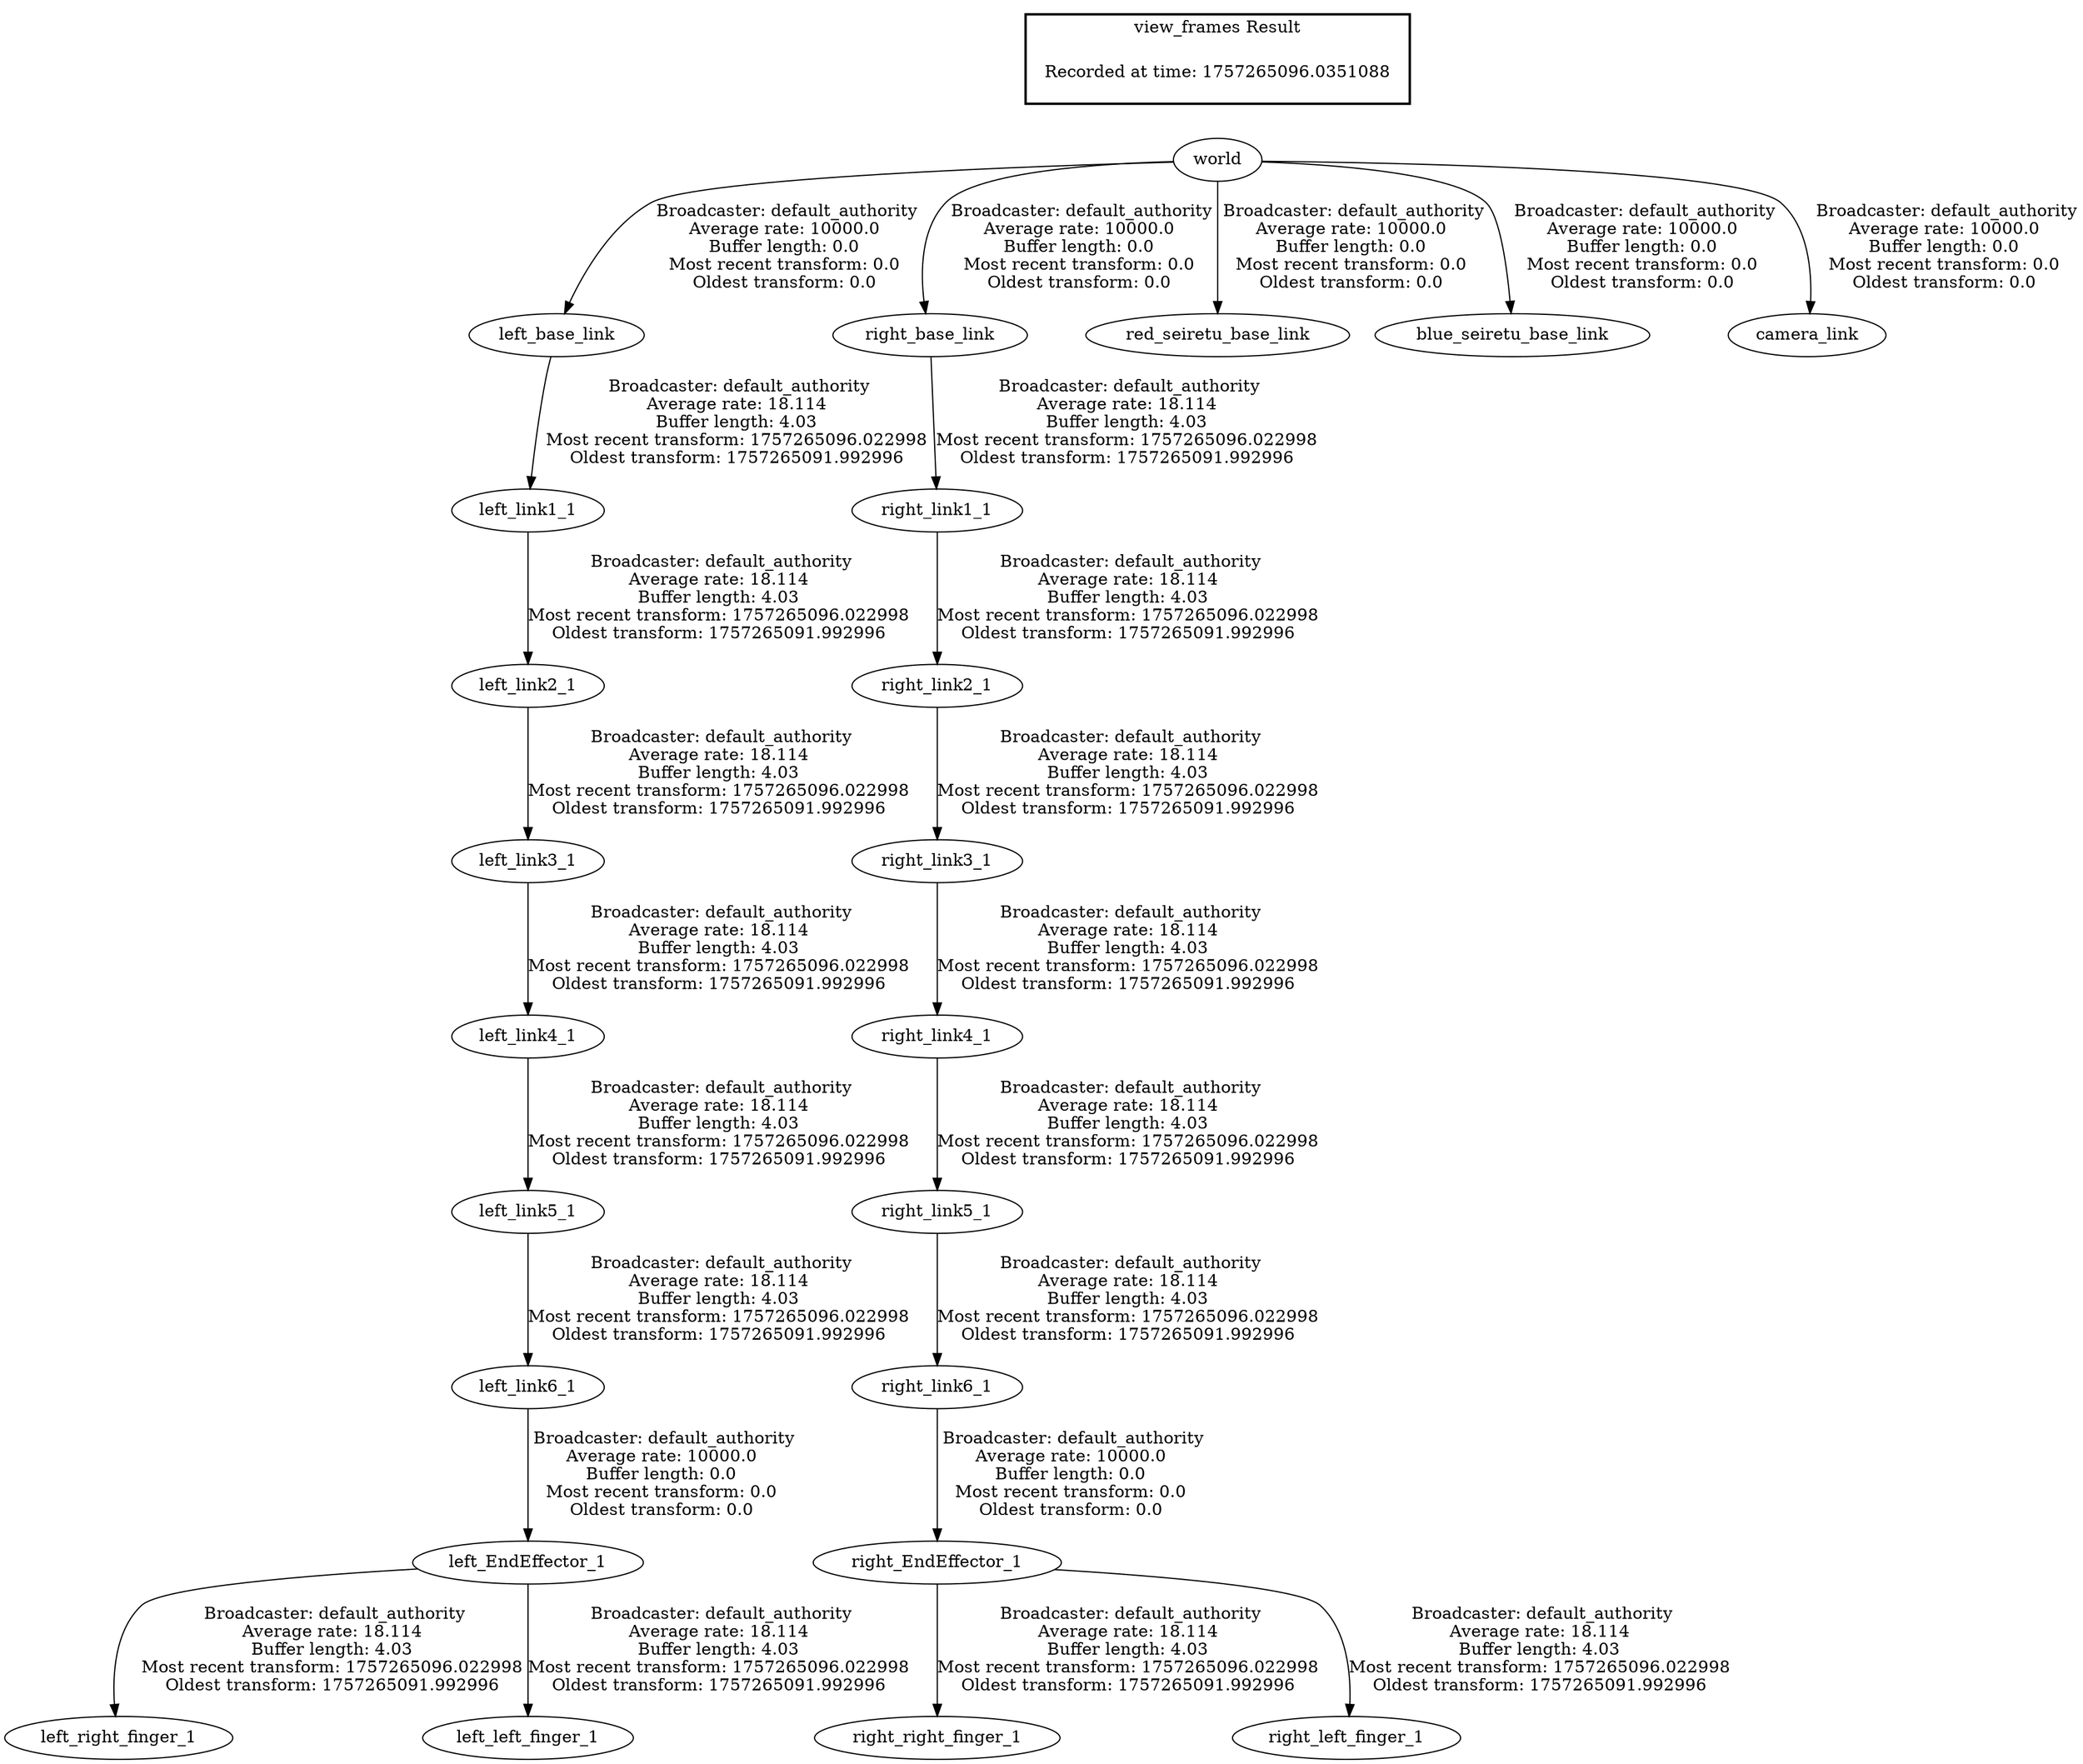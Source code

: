 digraph G {
"left_link6_1" -> "left_EndEffector_1"[label=" Broadcaster: default_authority\nAverage rate: 10000.0\nBuffer length: 0.0\nMost recent transform: 0.0\nOldest transform: 0.0\n"];
"left_link5_1" -> "left_link6_1"[label=" Broadcaster: default_authority\nAverage rate: 18.114\nBuffer length: 4.03\nMost recent transform: 1757265096.022998\nOldest transform: 1757265091.992996\n"];
"world" -> "left_base_link"[label=" Broadcaster: default_authority\nAverage rate: 10000.0\nBuffer length: 0.0\nMost recent transform: 0.0\nOldest transform: 0.0\n"];
"right_link6_1" -> "right_EndEffector_1"[label=" Broadcaster: default_authority\nAverage rate: 10000.0\nBuffer length: 0.0\nMost recent transform: 0.0\nOldest transform: 0.0\n"];
"right_link5_1" -> "right_link6_1"[label=" Broadcaster: default_authority\nAverage rate: 18.114\nBuffer length: 4.03\nMost recent transform: 1757265096.022998\nOldest transform: 1757265091.992996\n"];
"world" -> "right_base_link"[label=" Broadcaster: default_authority\nAverage rate: 10000.0\nBuffer length: 0.0\nMost recent transform: 0.0\nOldest transform: 0.0\n"];
"world" -> "red_seiretu_base_link"[label=" Broadcaster: default_authority\nAverage rate: 10000.0\nBuffer length: 0.0\nMost recent transform: 0.0\nOldest transform: 0.0\n"];
"world" -> "blue_seiretu_base_link"[label=" Broadcaster: default_authority\nAverage rate: 10000.0\nBuffer length: 0.0\nMost recent transform: 0.0\nOldest transform: 0.0\n"];
"left_base_link" -> "left_link1_1"[label=" Broadcaster: default_authority\nAverage rate: 18.114\nBuffer length: 4.03\nMost recent transform: 1757265096.022998\nOldest transform: 1757265091.992996\n"];
"left_link1_1" -> "left_link2_1"[label=" Broadcaster: default_authority\nAverage rate: 18.114\nBuffer length: 4.03\nMost recent transform: 1757265096.022998\nOldest transform: 1757265091.992996\n"];
"left_link2_1" -> "left_link3_1"[label=" Broadcaster: default_authority\nAverage rate: 18.114\nBuffer length: 4.03\nMost recent transform: 1757265096.022998\nOldest transform: 1757265091.992996\n"];
"left_link3_1" -> "left_link4_1"[label=" Broadcaster: default_authority\nAverage rate: 18.114\nBuffer length: 4.03\nMost recent transform: 1757265096.022998\nOldest transform: 1757265091.992996\n"];
"left_link4_1" -> "left_link5_1"[label=" Broadcaster: default_authority\nAverage rate: 18.114\nBuffer length: 4.03\nMost recent transform: 1757265096.022998\nOldest transform: 1757265091.992996\n"];
"left_EndEffector_1" -> "left_right_finger_1"[label=" Broadcaster: default_authority\nAverage rate: 18.114\nBuffer length: 4.03\nMost recent transform: 1757265096.022998\nOldest transform: 1757265091.992996\n"];
"left_EndEffector_1" -> "left_left_finger_1"[label=" Broadcaster: default_authority\nAverage rate: 18.114\nBuffer length: 4.03\nMost recent transform: 1757265096.022998\nOldest transform: 1757265091.992996\n"];
"right_base_link" -> "right_link1_1"[label=" Broadcaster: default_authority\nAverage rate: 18.114\nBuffer length: 4.03\nMost recent transform: 1757265096.022998\nOldest transform: 1757265091.992996\n"];
"right_link1_1" -> "right_link2_1"[label=" Broadcaster: default_authority\nAverage rate: 18.114\nBuffer length: 4.03\nMost recent transform: 1757265096.022998\nOldest transform: 1757265091.992996\n"];
"right_link2_1" -> "right_link3_1"[label=" Broadcaster: default_authority\nAverage rate: 18.114\nBuffer length: 4.03\nMost recent transform: 1757265096.022998\nOldest transform: 1757265091.992996\n"];
"right_link3_1" -> "right_link4_1"[label=" Broadcaster: default_authority\nAverage rate: 18.114\nBuffer length: 4.03\nMost recent transform: 1757265096.022998\nOldest transform: 1757265091.992996\n"];
"right_link4_1" -> "right_link5_1"[label=" Broadcaster: default_authority\nAverage rate: 18.114\nBuffer length: 4.03\nMost recent transform: 1757265096.022998\nOldest transform: 1757265091.992996\n"];
"right_EndEffector_1" -> "right_right_finger_1"[label=" Broadcaster: default_authority\nAverage rate: 18.114\nBuffer length: 4.03\nMost recent transform: 1757265096.022998\nOldest transform: 1757265091.992996\n"];
"right_EndEffector_1" -> "right_left_finger_1"[label=" Broadcaster: default_authority\nAverage rate: 18.114\nBuffer length: 4.03\nMost recent transform: 1757265096.022998\nOldest transform: 1757265091.992996\n"];
"world" -> "camera_link"[label=" Broadcaster: default_authority\nAverage rate: 10000.0\nBuffer length: 0.0\nMost recent transform: 0.0\nOldest transform: 0.0\n"];
edge [style=invis];
 subgraph cluster_legend { style=bold; color=black; label ="view_frames Result";
"Recorded at time: 1757265096.0351088"[ shape=plaintext ] ;
}->"world";
}